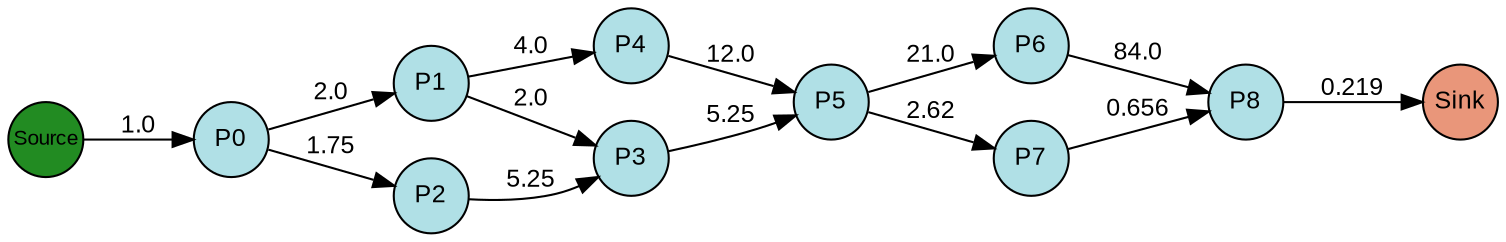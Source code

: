 digraph {
  splines=true;
node [margin=0 fontname=arial fontcolor=black fontsize=12 shape=circle width=0.5 fixedsize=true style=filled fillcolor=powderblue]
  1 [label="P0"]
  2 [label="P1"]
  3 [label="P2"]
  4 [label="P3"]
  5 [label="P4"]
  6 [label="P5"]
  7 [label="P6"]
  8 [label="P7"]
  9 [label="P8"]
  node [margin=0 fontname=arial fontcolor=black fontsize=10 shape=circle width=0.5 fixedsize=true style=filled fillcolor=forestgreen]
  10 [label="Source"]
  node [margin=0 fontname=arial fontcolor=black fontsize=12 shape=circle width=0.5 fixedsize=true style=filled fillcolor=darksalmon]
  11 [label="Sink"]
rankdir=LR
edge [margin=0 fontname=arial fontcolor=black fontsize=12]
   1 -> 2 [label="2.0"]
   1 -> 3 [label="1.75"]
   2 -> 4 [label="2.0"]
   3 -> 4 [label="5.25"]
   2 -> 5 [label="4.0"]
   4 -> 6 [label="5.25"]
   5 -> 6 [label="12.0"]
   6 -> 7 [label="21.0"]
   6 -> 8 [label="2.62"]
   7 -> 9 [label="84.0"]
   8 -> 9 [label="0.656"]
   10 -> 1 [label="1.0"]
   9 -> 11 [label="0.219"]

  {rank=same 10}
	{rank=same  1 }
	{rank=same  2, 3 }
	{rank=same  4, 5 }
	{rank=same  6 }
	{rank=same  7, 8 }
	{rank=same  9 }
  {rank=same 11}
}
